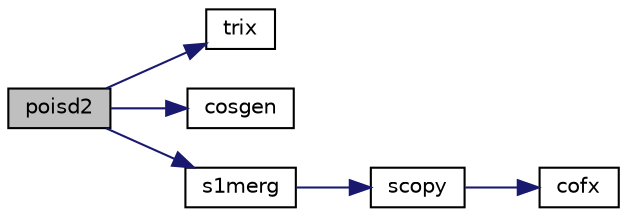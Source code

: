 digraph "poisd2"
{
  edge [fontname="Helvetica",fontsize="10",labelfontname="Helvetica",labelfontsize="10"];
  node [fontname="Helvetica",fontsize="10",shape=record];
  rankdir="LR";
  Node1 [label="poisd2",height=0.2,width=0.4,color="black", fillcolor="grey75", style="filled", fontcolor="black"];
  Node1 -> Node2 [color="midnightblue",fontsize="10",style="solid",fontname="Helvetica"];
  Node2 [label="trix",height=0.2,width=0.4,color="black", fillcolor="white", style="filled",URL="$gnbnaux_8f.html#a7822bc5b65c017cec3010a9f33cb316f"];
  Node1 -> Node3 [color="midnightblue",fontsize="10",style="solid",fontname="Helvetica"];
  Node3 [label="cosgen",height=0.2,width=0.4,color="black", fillcolor="white", style="filled",URL="$gnbnaux_8f.html#aef77c4415ca0759b213e0c9f88223ab3"];
  Node1 -> Node4 [color="midnightblue",fontsize="10",style="solid",fontname="Helvetica"];
  Node4 [label="s1merg",height=0.2,width=0.4,color="black", fillcolor="white", style="filled",URL="$poisson_8f.html#ad5fdef356b1982072c3e7c0c95b21372"];
  Node4 -> Node5 [color="midnightblue",fontsize="10",style="solid",fontname="Helvetica"];
  Node5 [label="scopy",height=0.2,width=0.4,color="black", fillcolor="white", style="filled",URL="$poisson_8f.html#a24785e467bd921df5a2b7300da57c469"];
  Node5 -> Node6 [color="midnightblue",fontsize="10",style="solid",fontname="Helvetica"];
  Node6 [label="cofx",height=0.2,width=0.4,color="black", fillcolor="white", style="filled",URL="$_interface_fortran_8h.html#a4f14a409ba34140311990298a81abab4"];
}

